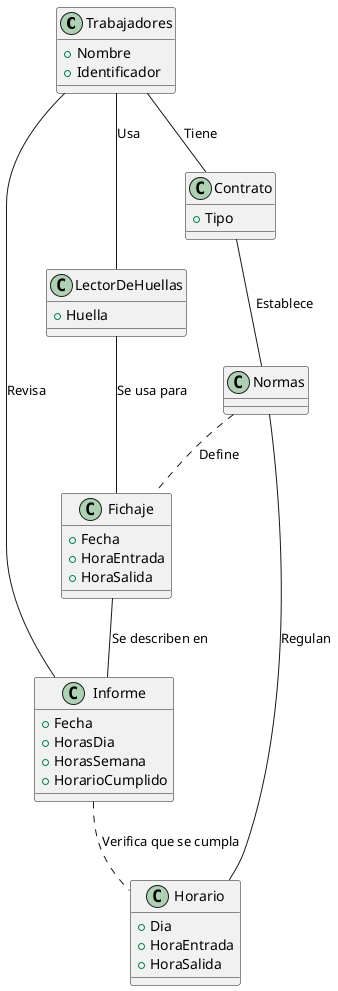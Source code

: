@startuml
class Trabajadores{
    + Nombre
    + Identificador
}
class LectorDeHuellas{
    + Huella
}
class Fichaje{
    + Fecha
    + HoraEntrada
    + HoraSalida
}
class Informe{
    + Fecha
    + HorasDia
    + HorasSemana
    +HorarioCumplido
}
class Horario{
    + Dia
    + HoraEntrada
    + HoraSalida
}
class Contrato{
    + Tipo
}
class Normas{

}

Trabajadores -- Contrato : Tiene
Trabajadores -- LectorDeHuellas : Usa
LectorDeHuellas -- Fichaje : Se usa para
Fichaje -- Informe : Se describen en
Informe .. Horario : Verifica que se cumpla
Contrato -- Normas : Establece
Normas-- Horario : Regulan
Normas.. Fichaje : Define
Trabajadores -- Informe : Revisa
@enduml
